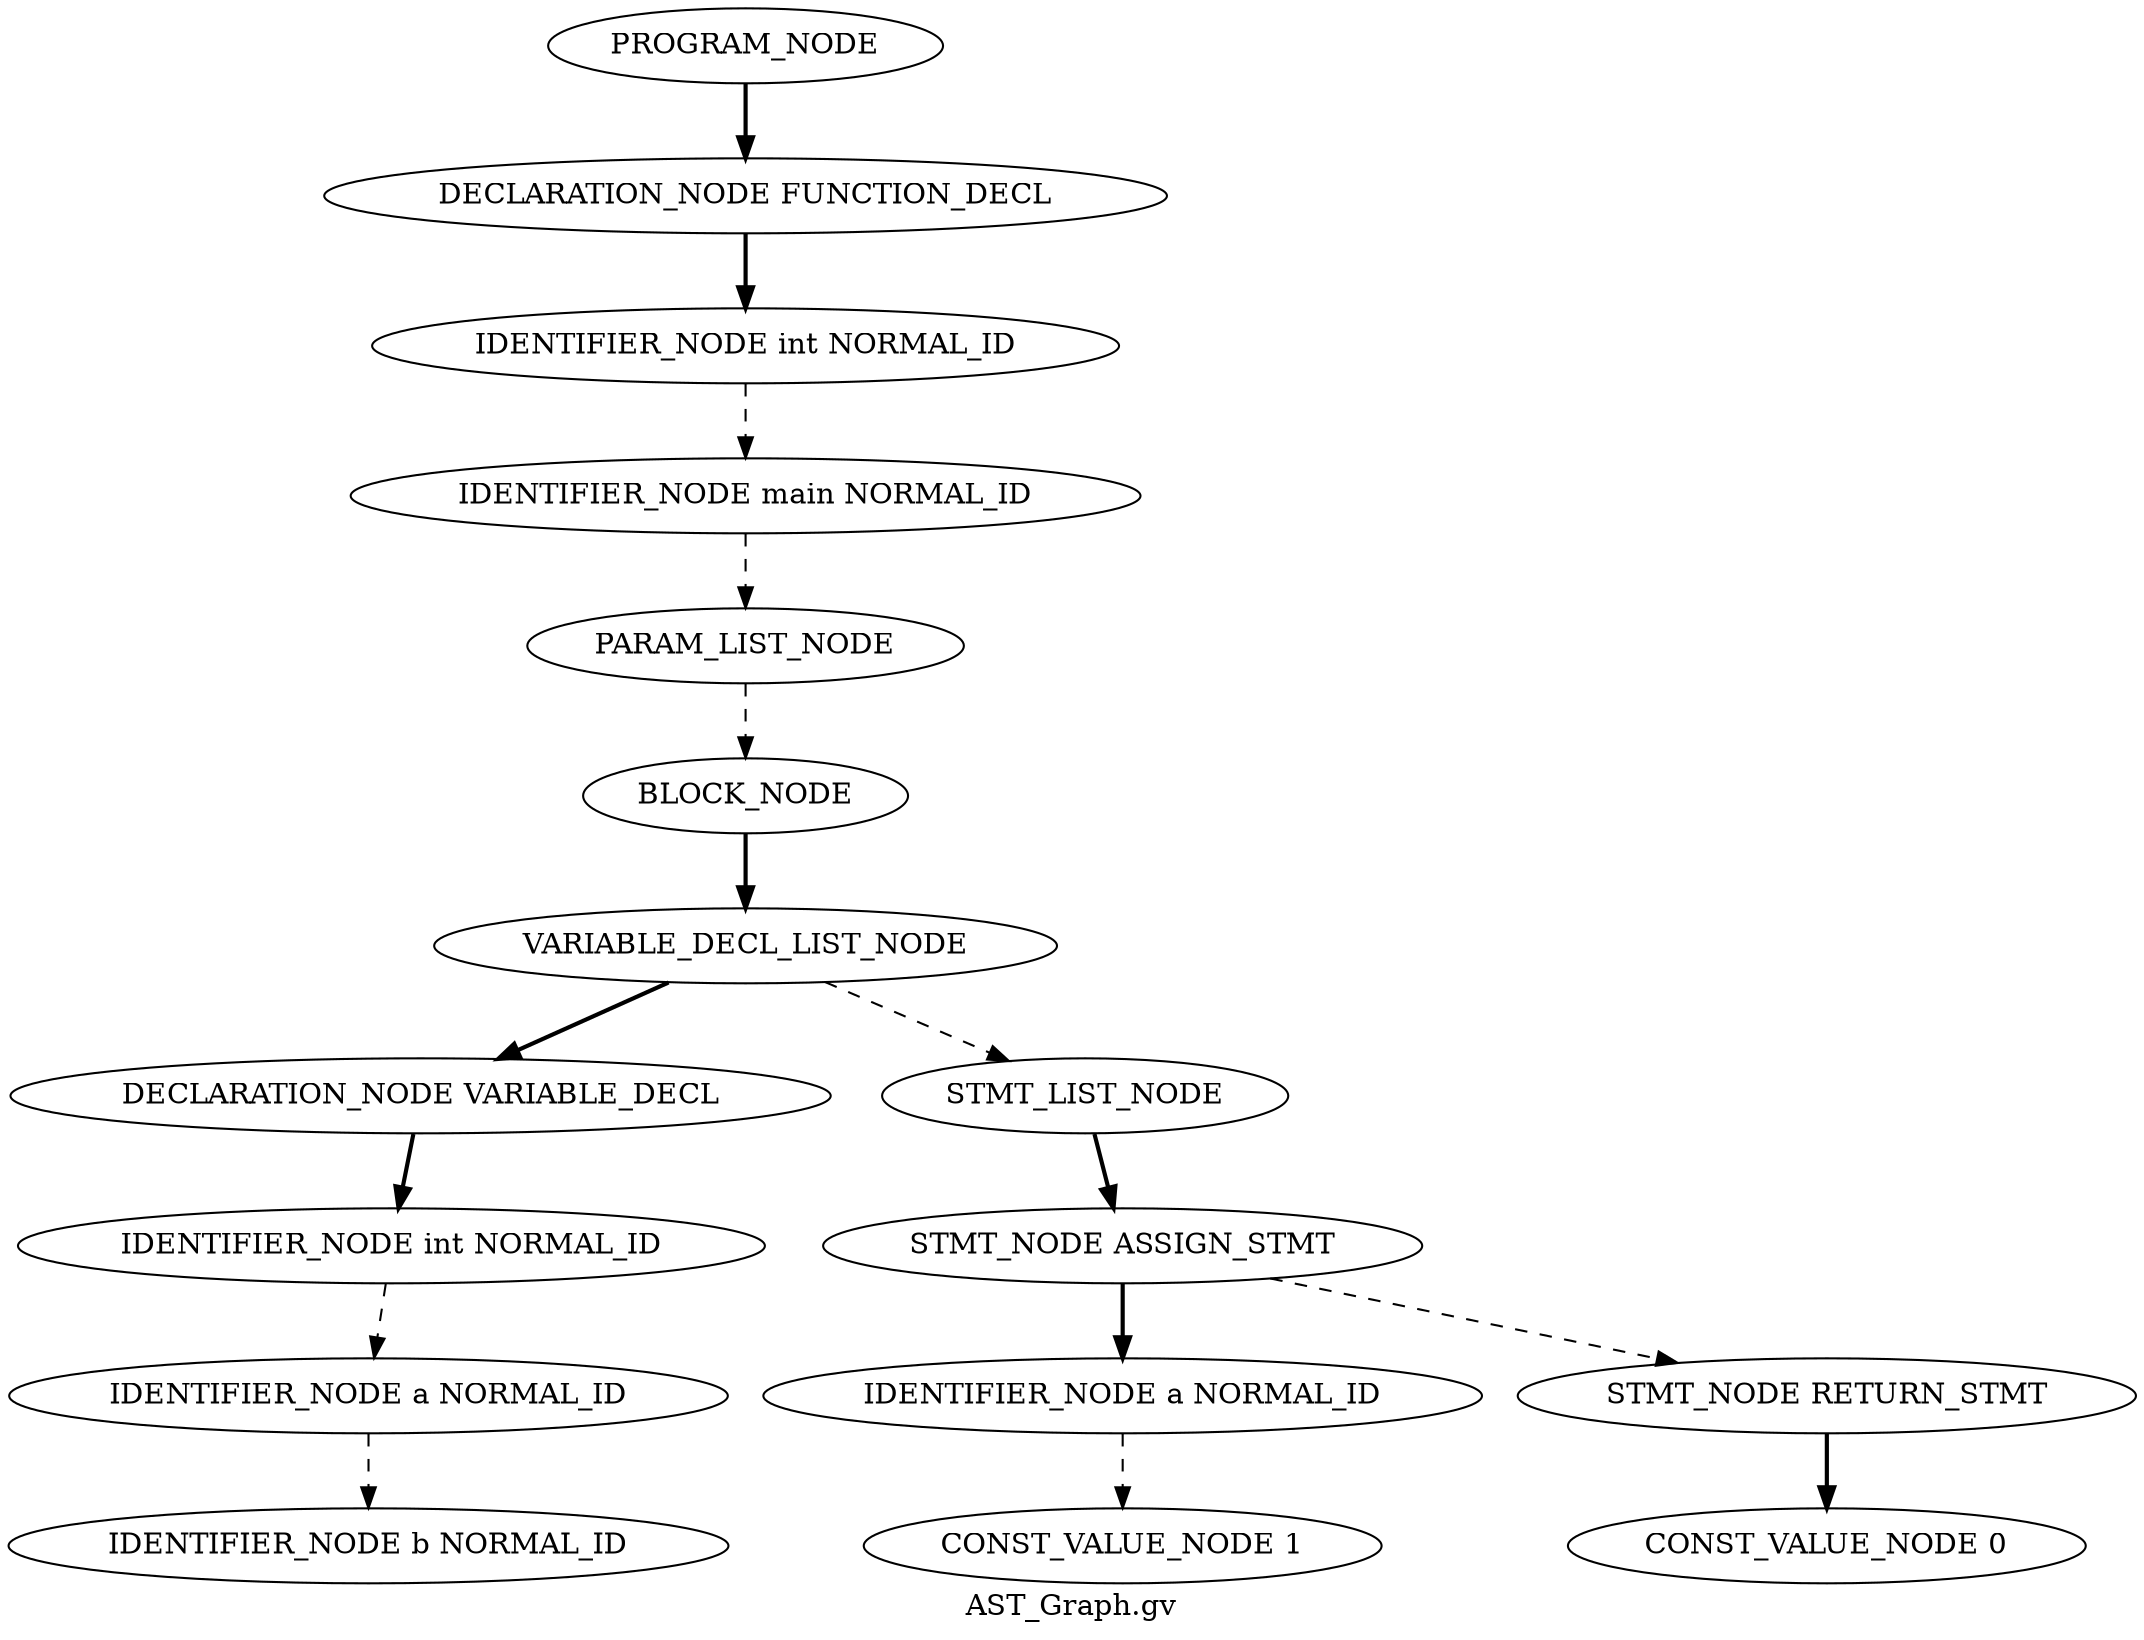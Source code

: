 Digraph AST
{
label = "AST_Graph.gv"
node0 [label ="PROGRAM_NODE"]
node1 [label ="DECLARATION_NODE FUNCTION_DECL"]
node2 [label ="IDENTIFIER_NODE int NORMAL_ID"]
node3 [label ="IDENTIFIER_NODE main NORMAL_ID"]
node4 [label ="PARAM_LIST_NODE"]
node5 [label ="BLOCK_NODE"]
node6 [label ="VARIABLE_DECL_LIST_NODE"]
node7 [label ="DECLARATION_NODE VARIABLE_DECL"]
node8 [label ="IDENTIFIER_NODE int NORMAL_ID"]
node9 [label ="IDENTIFIER_NODE a NORMAL_ID"]
node10 [label ="IDENTIFIER_NODE b NORMAL_ID"]
node9 -> node10 [style = dashed]
node8 -> node9 [style = dashed]
node7 -> node8 [style = bold]
node6 -> node7 [style = bold]
node11 [label ="STMT_LIST_NODE"]
node12 [label ="STMT_NODE ASSIGN_STMT"]
node13 [label ="IDENTIFIER_NODE a NORMAL_ID"]
node14 [label ="CONST_VALUE_NODE 1"]
node13 -> node14 [style = dashed]
node12 -> node13 [style = bold]
node15 [label ="STMT_NODE RETURN_STMT"]
node16 [label ="CONST_VALUE_NODE 0"]
node15 -> node16 [style = bold]
node12 -> node15 [style = dashed]
node11 -> node12 [style = bold]
node6 -> node11 [style = dashed]
node5 -> node6 [style = bold]
node4 -> node5 [style = dashed]
node3 -> node4 [style = dashed]
node2 -> node3 [style = dashed]
node1 -> node2 [style = bold]
node0 -> node1 [style = bold]
}
